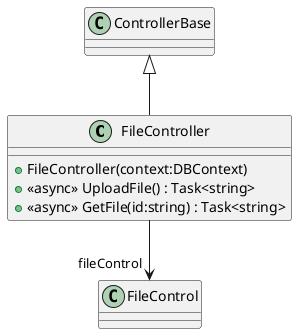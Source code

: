 @startuml
class FileController {
    + FileController(context:DBContext)
    + <<async>> UploadFile() : Task<string>
    + <<async>> GetFile(id:string) : Task<string>
}
ControllerBase <|-- FileController
FileController --> "fileControl" FileControl
@enduml
